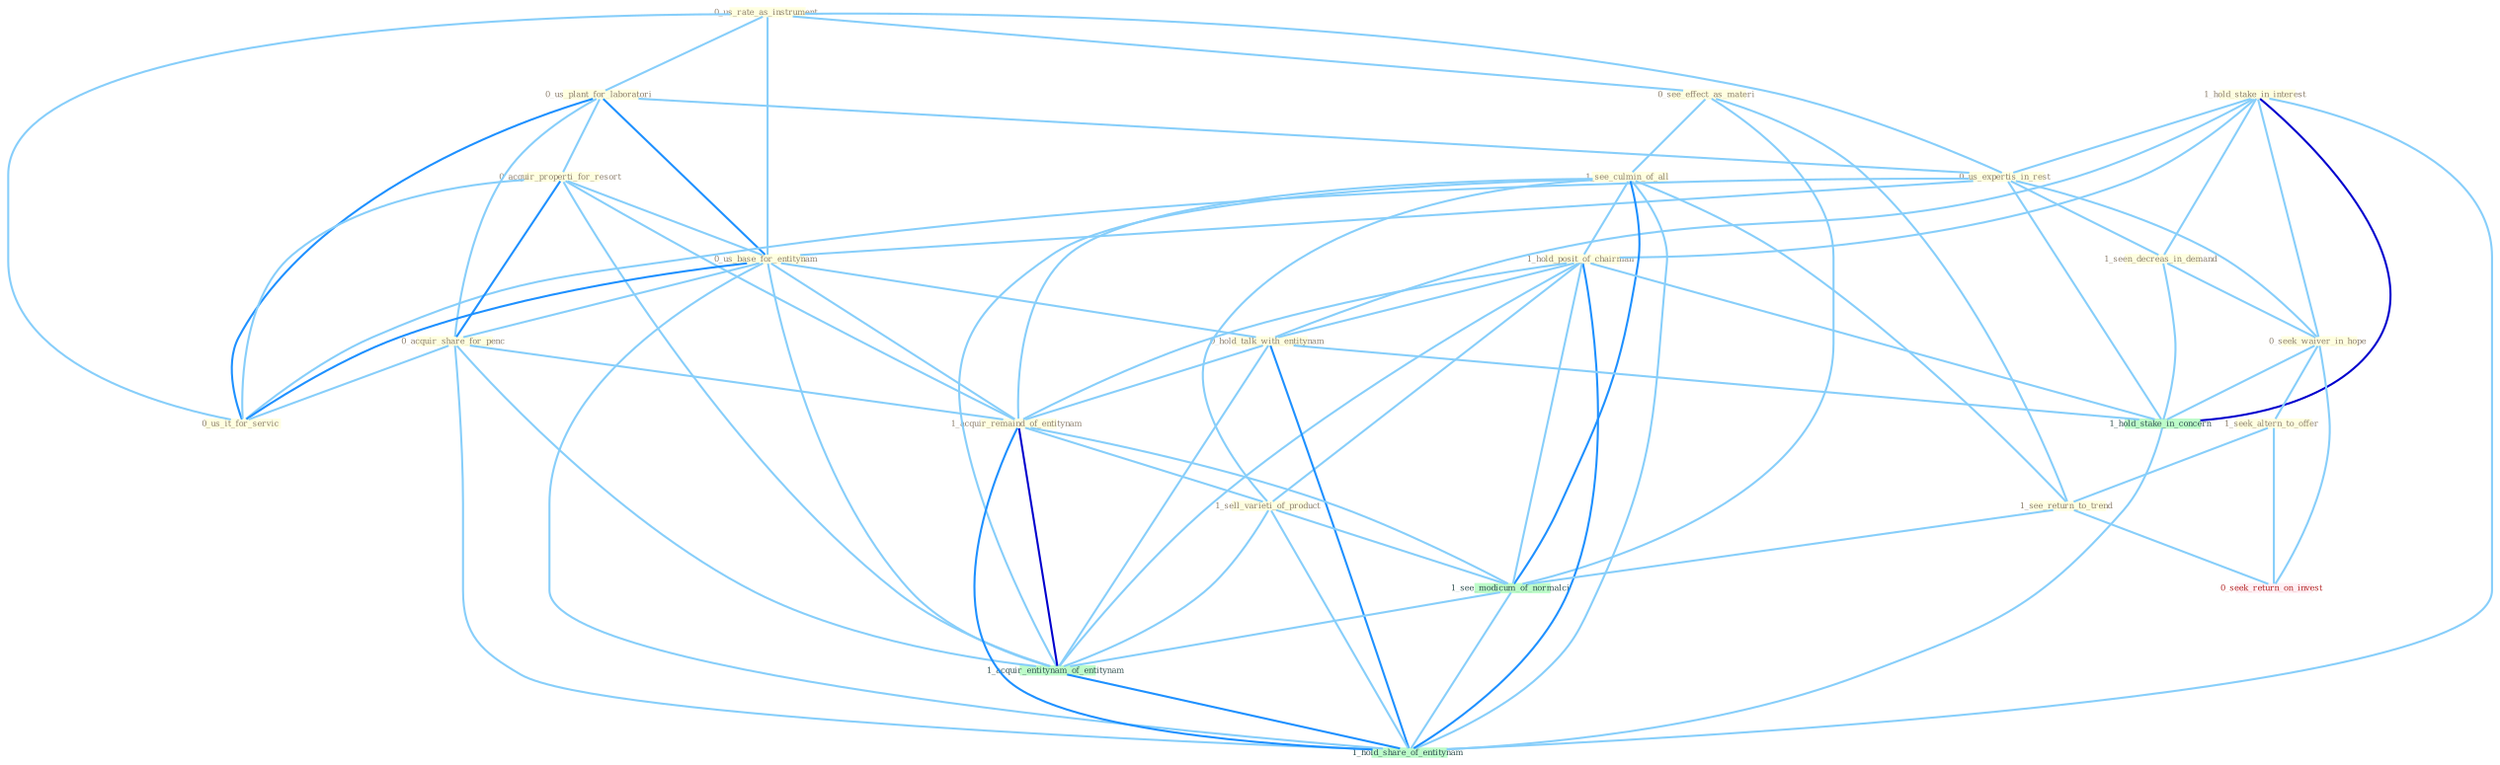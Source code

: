 Graph G{ 
    node
    [shape=polygon,style=filled,width=.5,height=.06,color="#BDFCC9",fixedsize=true,fontsize=4,
    fontcolor="#2f4f4f"];
    {node
    [color="#ffffe0", fontcolor="#8b7d6b"] "1_hold_stake_in_interest " "0_us_rate_as_instrument " "0_see_effect_as_materi " "0_us_plant_for_laboratori " "0_us_expertis_in_rest " "0_acquir_properti_for_resort " "0_us_base_for_entitynam " "0_acquir_share_for_penc " "1_seen_decreas_in_demand " "0_us_it_for_servic " "1_see_culmin_of_all " "0_seek_waiver_in_hope " "1_hold_posit_of_chairman " "1_seek_altern_to_offer " "0_hold_talk_with_entitynam " "1_see_return_to_trend " "1_acquir_remaind_of_entitynam " "1_sell_varieti_of_product "}
{node [color="#fff0f5", fontcolor="#b22222"] "0_seek_return_on_invest "}
edge [color="#B0E2FF"];

	"1_hold_stake_in_interest " -- "0_us_expertis_in_rest " [w="1", color="#87cefa" ];
	"1_hold_stake_in_interest " -- "1_seen_decreas_in_demand " [w="1", color="#87cefa" ];
	"1_hold_stake_in_interest " -- "0_seek_waiver_in_hope " [w="1", color="#87cefa" ];
	"1_hold_stake_in_interest " -- "1_hold_posit_of_chairman " [w="1", color="#87cefa" ];
	"1_hold_stake_in_interest " -- "0_hold_talk_with_entitynam " [w="1", color="#87cefa" ];
	"1_hold_stake_in_interest " -- "1_hold_stake_in_concern " [w="3", color="#0000cd" , len=0.6];
	"1_hold_stake_in_interest " -- "1_hold_share_of_entitynam " [w="1", color="#87cefa" ];
	"0_us_rate_as_instrument " -- "0_see_effect_as_materi " [w="1", color="#87cefa" ];
	"0_us_rate_as_instrument " -- "0_us_plant_for_laboratori " [w="1", color="#87cefa" ];
	"0_us_rate_as_instrument " -- "0_us_expertis_in_rest " [w="1", color="#87cefa" ];
	"0_us_rate_as_instrument " -- "0_us_base_for_entitynam " [w="1", color="#87cefa" ];
	"0_us_rate_as_instrument " -- "0_us_it_for_servic " [w="1", color="#87cefa" ];
	"0_see_effect_as_materi " -- "1_see_culmin_of_all " [w="1", color="#87cefa" ];
	"0_see_effect_as_materi " -- "1_see_return_to_trend " [w="1", color="#87cefa" ];
	"0_see_effect_as_materi " -- "1_see_modicum_of_normalci " [w="1", color="#87cefa" ];
	"0_us_plant_for_laboratori " -- "0_us_expertis_in_rest " [w="1", color="#87cefa" ];
	"0_us_plant_for_laboratori " -- "0_acquir_properti_for_resort " [w="1", color="#87cefa" ];
	"0_us_plant_for_laboratori " -- "0_us_base_for_entitynam " [w="2", color="#1e90ff" , len=0.8];
	"0_us_plant_for_laboratori " -- "0_acquir_share_for_penc " [w="1", color="#87cefa" ];
	"0_us_plant_for_laboratori " -- "0_us_it_for_servic " [w="2", color="#1e90ff" , len=0.8];
	"0_us_expertis_in_rest " -- "0_us_base_for_entitynam " [w="1", color="#87cefa" ];
	"0_us_expertis_in_rest " -- "1_seen_decreas_in_demand " [w="1", color="#87cefa" ];
	"0_us_expertis_in_rest " -- "0_us_it_for_servic " [w="1", color="#87cefa" ];
	"0_us_expertis_in_rest " -- "0_seek_waiver_in_hope " [w="1", color="#87cefa" ];
	"0_us_expertis_in_rest " -- "1_hold_stake_in_concern " [w="1", color="#87cefa" ];
	"0_acquir_properti_for_resort " -- "0_us_base_for_entitynam " [w="1", color="#87cefa" ];
	"0_acquir_properti_for_resort " -- "0_acquir_share_for_penc " [w="2", color="#1e90ff" , len=0.8];
	"0_acquir_properti_for_resort " -- "0_us_it_for_servic " [w="1", color="#87cefa" ];
	"0_acquir_properti_for_resort " -- "1_acquir_remaind_of_entitynam " [w="1", color="#87cefa" ];
	"0_acquir_properti_for_resort " -- "1_acquir_entitynam_of_entitynam " [w="1", color="#87cefa" ];
	"0_us_base_for_entitynam " -- "0_acquir_share_for_penc " [w="1", color="#87cefa" ];
	"0_us_base_for_entitynam " -- "0_us_it_for_servic " [w="2", color="#1e90ff" , len=0.8];
	"0_us_base_for_entitynam " -- "0_hold_talk_with_entitynam " [w="1", color="#87cefa" ];
	"0_us_base_for_entitynam " -- "1_acquir_remaind_of_entitynam " [w="1", color="#87cefa" ];
	"0_us_base_for_entitynam " -- "1_acquir_entitynam_of_entitynam " [w="1", color="#87cefa" ];
	"0_us_base_for_entitynam " -- "1_hold_share_of_entitynam " [w="1", color="#87cefa" ];
	"0_acquir_share_for_penc " -- "0_us_it_for_servic " [w="1", color="#87cefa" ];
	"0_acquir_share_for_penc " -- "1_acquir_remaind_of_entitynam " [w="1", color="#87cefa" ];
	"0_acquir_share_for_penc " -- "1_acquir_entitynam_of_entitynam " [w="1", color="#87cefa" ];
	"0_acquir_share_for_penc " -- "1_hold_share_of_entitynam " [w="1", color="#87cefa" ];
	"1_seen_decreas_in_demand " -- "0_seek_waiver_in_hope " [w="1", color="#87cefa" ];
	"1_seen_decreas_in_demand " -- "1_hold_stake_in_concern " [w="1", color="#87cefa" ];
	"1_see_culmin_of_all " -- "1_hold_posit_of_chairman " [w="1", color="#87cefa" ];
	"1_see_culmin_of_all " -- "1_see_return_to_trend " [w="1", color="#87cefa" ];
	"1_see_culmin_of_all " -- "1_acquir_remaind_of_entitynam " [w="1", color="#87cefa" ];
	"1_see_culmin_of_all " -- "1_sell_varieti_of_product " [w="1", color="#87cefa" ];
	"1_see_culmin_of_all " -- "1_see_modicum_of_normalci " [w="2", color="#1e90ff" , len=0.8];
	"1_see_culmin_of_all " -- "1_acquir_entitynam_of_entitynam " [w="1", color="#87cefa" ];
	"1_see_culmin_of_all " -- "1_hold_share_of_entitynam " [w="1", color="#87cefa" ];
	"0_seek_waiver_in_hope " -- "1_seek_altern_to_offer " [w="1", color="#87cefa" ];
	"0_seek_waiver_in_hope " -- "1_hold_stake_in_concern " [w="1", color="#87cefa" ];
	"0_seek_waiver_in_hope " -- "0_seek_return_on_invest " [w="1", color="#87cefa" ];
	"1_hold_posit_of_chairman " -- "0_hold_talk_with_entitynam " [w="1", color="#87cefa" ];
	"1_hold_posit_of_chairman " -- "1_acquir_remaind_of_entitynam " [w="1", color="#87cefa" ];
	"1_hold_posit_of_chairman " -- "1_sell_varieti_of_product " [w="1", color="#87cefa" ];
	"1_hold_posit_of_chairman " -- "1_hold_stake_in_concern " [w="1", color="#87cefa" ];
	"1_hold_posit_of_chairman " -- "1_see_modicum_of_normalci " [w="1", color="#87cefa" ];
	"1_hold_posit_of_chairman " -- "1_acquir_entitynam_of_entitynam " [w="1", color="#87cefa" ];
	"1_hold_posit_of_chairman " -- "1_hold_share_of_entitynam " [w="2", color="#1e90ff" , len=0.8];
	"1_seek_altern_to_offer " -- "1_see_return_to_trend " [w="1", color="#87cefa" ];
	"1_seek_altern_to_offer " -- "0_seek_return_on_invest " [w="1", color="#87cefa" ];
	"0_hold_talk_with_entitynam " -- "1_acquir_remaind_of_entitynam " [w="1", color="#87cefa" ];
	"0_hold_talk_with_entitynam " -- "1_hold_stake_in_concern " [w="1", color="#87cefa" ];
	"0_hold_talk_with_entitynam " -- "1_acquir_entitynam_of_entitynam " [w="1", color="#87cefa" ];
	"0_hold_talk_with_entitynam " -- "1_hold_share_of_entitynam " [w="2", color="#1e90ff" , len=0.8];
	"1_see_return_to_trend " -- "0_seek_return_on_invest " [w="1", color="#87cefa" ];
	"1_see_return_to_trend " -- "1_see_modicum_of_normalci " [w="1", color="#87cefa" ];
	"1_acquir_remaind_of_entitynam " -- "1_sell_varieti_of_product " [w="1", color="#87cefa" ];
	"1_acquir_remaind_of_entitynam " -- "1_see_modicum_of_normalci " [w="1", color="#87cefa" ];
	"1_acquir_remaind_of_entitynam " -- "1_acquir_entitynam_of_entitynam " [w="3", color="#0000cd" , len=0.6];
	"1_acquir_remaind_of_entitynam " -- "1_hold_share_of_entitynam " [w="2", color="#1e90ff" , len=0.8];
	"1_sell_varieti_of_product " -- "1_see_modicum_of_normalci " [w="1", color="#87cefa" ];
	"1_sell_varieti_of_product " -- "1_acquir_entitynam_of_entitynam " [w="1", color="#87cefa" ];
	"1_sell_varieti_of_product " -- "1_hold_share_of_entitynam " [w="1", color="#87cefa" ];
	"1_hold_stake_in_concern " -- "1_hold_share_of_entitynam " [w="1", color="#87cefa" ];
	"1_see_modicum_of_normalci " -- "1_acquir_entitynam_of_entitynam " [w="1", color="#87cefa" ];
	"1_see_modicum_of_normalci " -- "1_hold_share_of_entitynam " [w="1", color="#87cefa" ];
	"1_acquir_entitynam_of_entitynam " -- "1_hold_share_of_entitynam " [w="2", color="#1e90ff" , len=0.8];
}